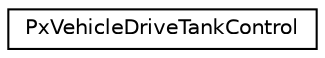 digraph "Graphical Class Hierarchy"
{
  edge [fontname="Helvetica",fontsize="10",labelfontname="Helvetica",labelfontsize="10"];
  node [fontname="Helvetica",fontsize="10",shape=record];
  rankdir="LR";
  Node0 [label="PxVehicleDriveTankControl",height=0.2,width=0.4,color="black", fillcolor="white", style="filled",URL="$structPxVehicleDriveTankControl.html",tooltip="The control inputs for a PxVehicleDriveTank. "];
}
